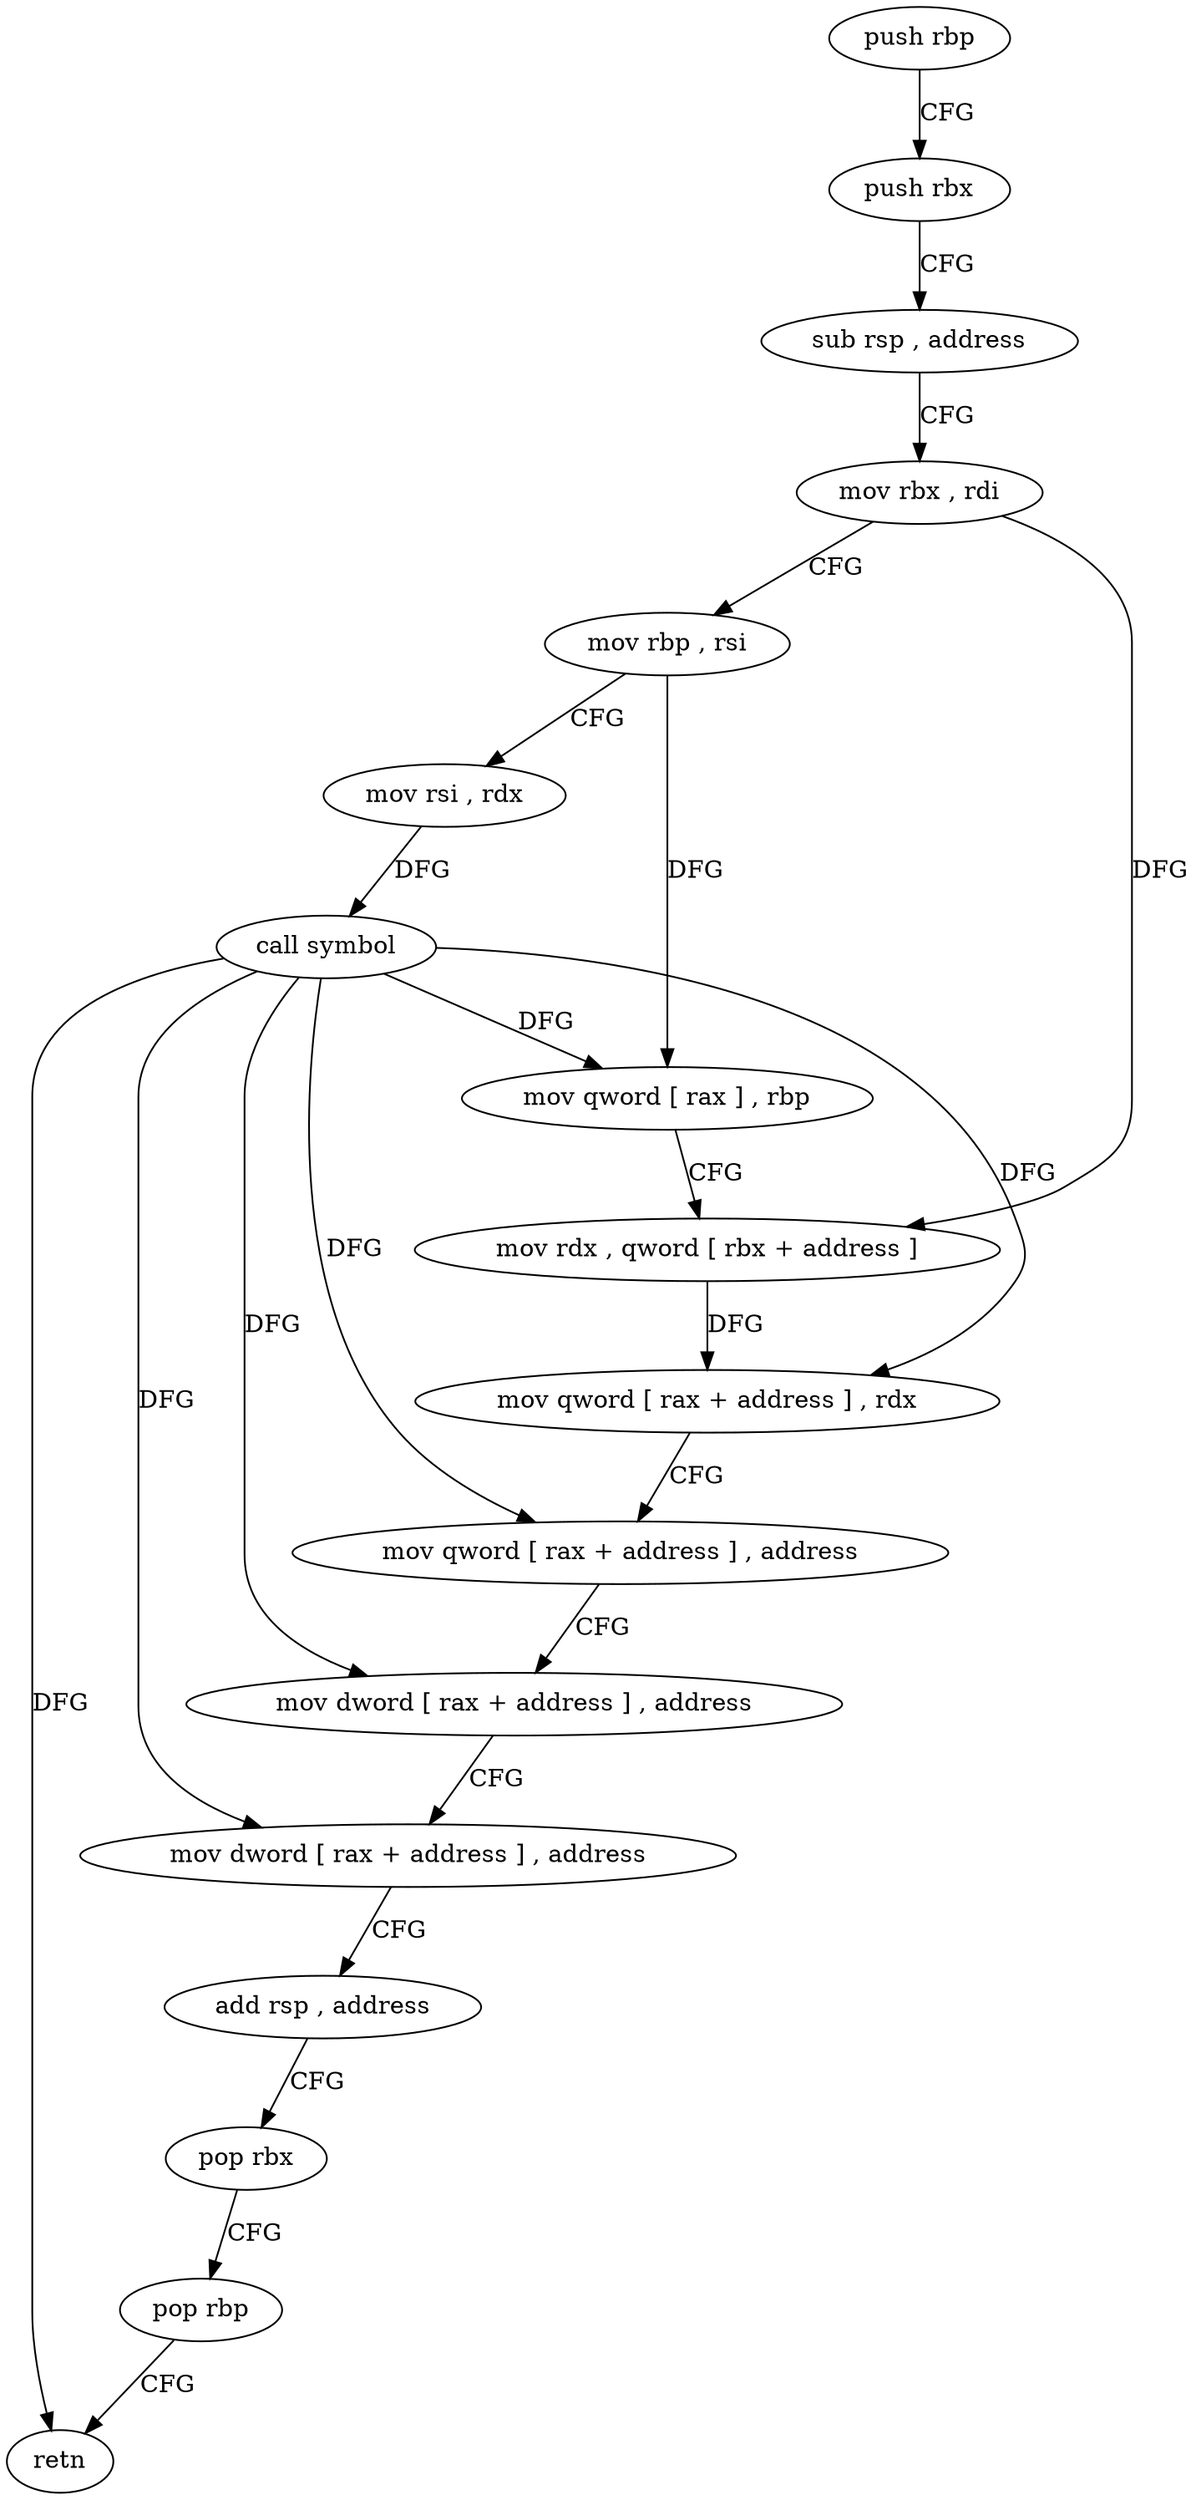 digraph "func" {
"4228751" [label = "push rbp" ]
"4228752" [label = "push rbx" ]
"4228753" [label = "sub rsp , address" ]
"4228757" [label = "mov rbx , rdi" ]
"4228760" [label = "mov rbp , rsi" ]
"4228763" [label = "mov rsi , rdx" ]
"4228766" [label = "call symbol" ]
"4228771" [label = "mov qword [ rax ] , rbp" ]
"4228774" [label = "mov rdx , qword [ rbx + address ]" ]
"4228778" [label = "mov qword [ rax + address ] , rdx" ]
"4228782" [label = "mov qword [ rax + address ] , address" ]
"4228790" [label = "mov dword [ rax + address ] , address" ]
"4228797" [label = "mov dword [ rax + address ] , address" ]
"4228804" [label = "add rsp , address" ]
"4228808" [label = "pop rbx" ]
"4228809" [label = "pop rbp" ]
"4228810" [label = "retn" ]
"4228751" -> "4228752" [ label = "CFG" ]
"4228752" -> "4228753" [ label = "CFG" ]
"4228753" -> "4228757" [ label = "CFG" ]
"4228757" -> "4228760" [ label = "CFG" ]
"4228757" -> "4228774" [ label = "DFG" ]
"4228760" -> "4228763" [ label = "CFG" ]
"4228760" -> "4228771" [ label = "DFG" ]
"4228763" -> "4228766" [ label = "DFG" ]
"4228766" -> "4228771" [ label = "DFG" ]
"4228766" -> "4228778" [ label = "DFG" ]
"4228766" -> "4228782" [ label = "DFG" ]
"4228766" -> "4228790" [ label = "DFG" ]
"4228766" -> "4228797" [ label = "DFG" ]
"4228766" -> "4228810" [ label = "DFG" ]
"4228771" -> "4228774" [ label = "CFG" ]
"4228774" -> "4228778" [ label = "DFG" ]
"4228778" -> "4228782" [ label = "CFG" ]
"4228782" -> "4228790" [ label = "CFG" ]
"4228790" -> "4228797" [ label = "CFG" ]
"4228797" -> "4228804" [ label = "CFG" ]
"4228804" -> "4228808" [ label = "CFG" ]
"4228808" -> "4228809" [ label = "CFG" ]
"4228809" -> "4228810" [ label = "CFG" ]
}
